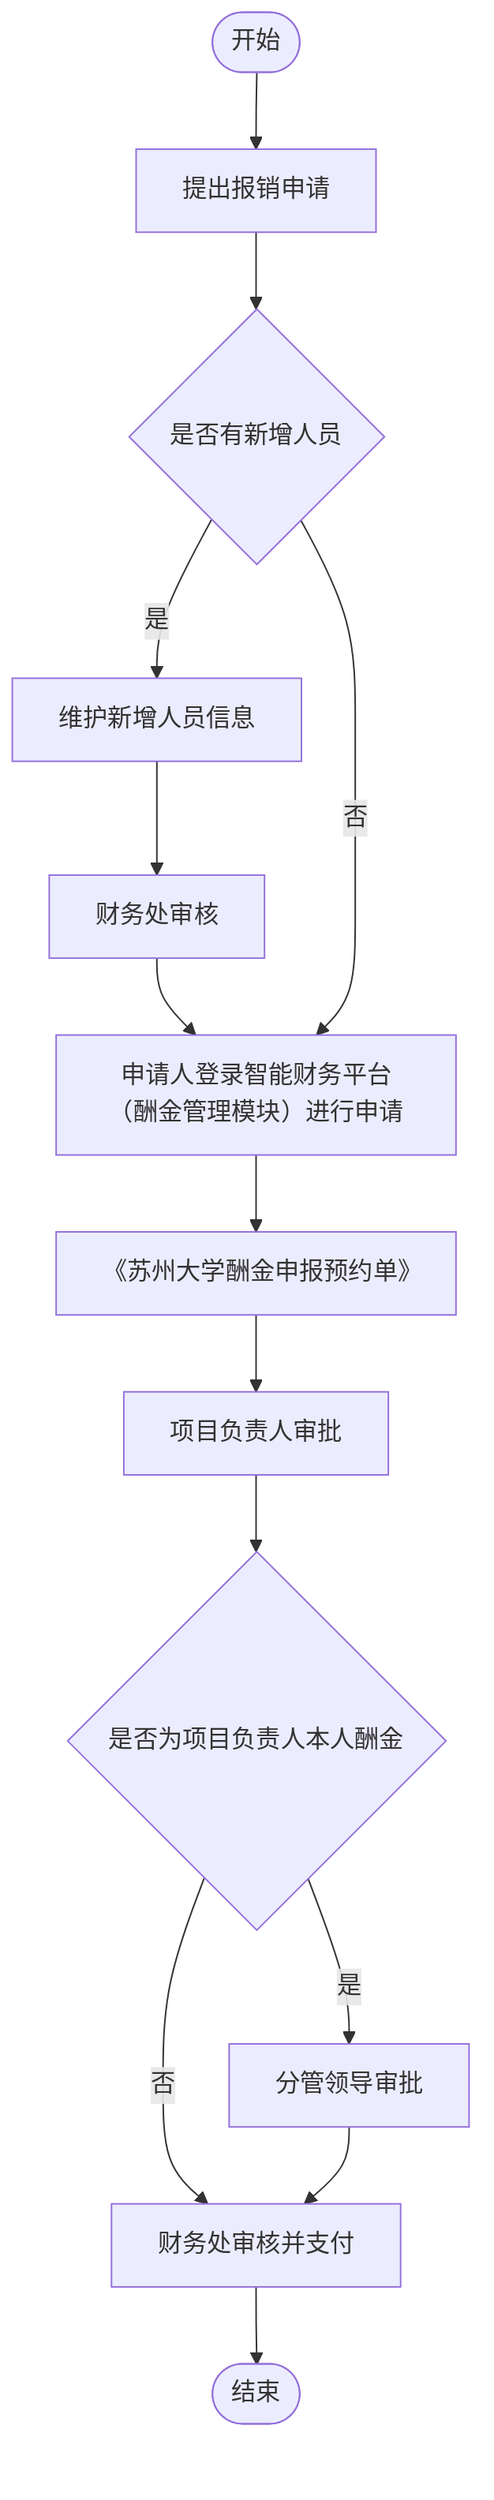 flowchart TD
    Start(["开始"]) --> A[提出报销申请]
    A --> B{是否有新增人员}
    B -->|是| C[维护新增人员信息]
    C --> D[财务处审核]
    D --> E[申请人登录智能财务平台（酬金管理模块）进行申请]
    B -->|否| E
    E --> F[《苏州大学酬金申报预约单》]
    F --> G[项目负责人审批]
    G --> H{是否为项目负责人本人酬金}
    H -->|是| I[分管领导审批]
    H -->|否| J[财务处审核并支付]
    I --> J
    J --> End(["结束"])